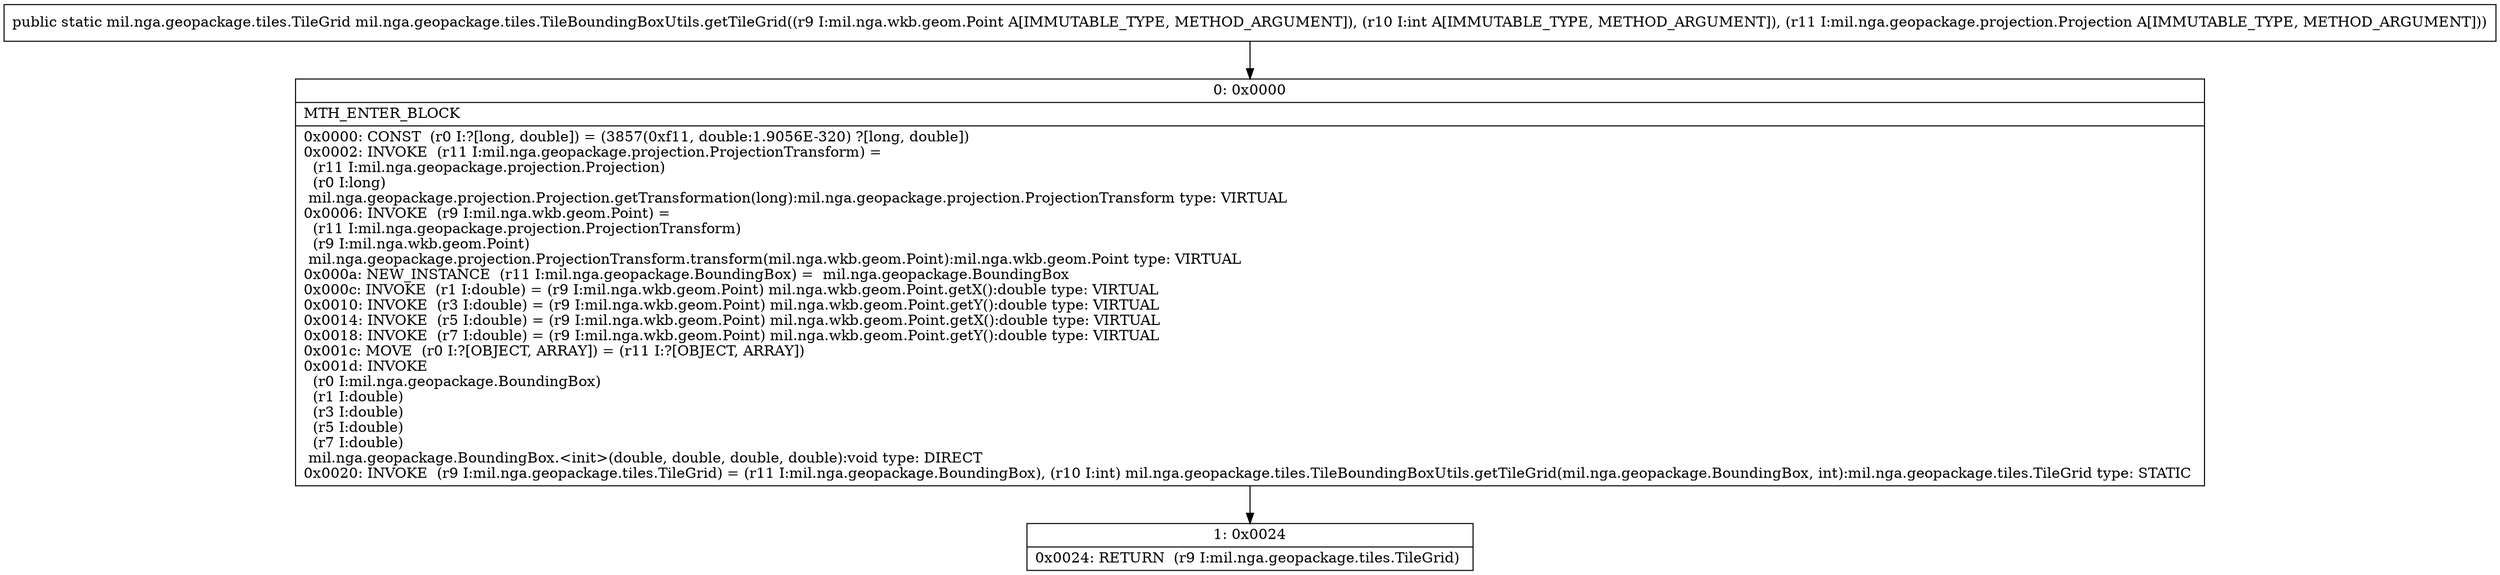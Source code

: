 digraph "CFG formil.nga.geopackage.tiles.TileBoundingBoxUtils.getTileGrid(Lmil\/nga\/wkb\/geom\/Point;ILmil\/nga\/geopackage\/projection\/Projection;)Lmil\/nga\/geopackage\/tiles\/TileGrid;" {
Node_0 [shape=record,label="{0\:\ 0x0000|MTH_ENTER_BLOCK\l|0x0000: CONST  (r0 I:?[long, double]) = (3857(0xf11, double:1.9056E\-320) ?[long, double]) \l0x0002: INVOKE  (r11 I:mil.nga.geopackage.projection.ProjectionTransform) = \l  (r11 I:mil.nga.geopackage.projection.Projection)\l  (r0 I:long)\l mil.nga.geopackage.projection.Projection.getTransformation(long):mil.nga.geopackage.projection.ProjectionTransform type: VIRTUAL \l0x0006: INVOKE  (r9 I:mil.nga.wkb.geom.Point) = \l  (r11 I:mil.nga.geopackage.projection.ProjectionTransform)\l  (r9 I:mil.nga.wkb.geom.Point)\l mil.nga.geopackage.projection.ProjectionTransform.transform(mil.nga.wkb.geom.Point):mil.nga.wkb.geom.Point type: VIRTUAL \l0x000a: NEW_INSTANCE  (r11 I:mil.nga.geopackage.BoundingBox) =  mil.nga.geopackage.BoundingBox \l0x000c: INVOKE  (r1 I:double) = (r9 I:mil.nga.wkb.geom.Point) mil.nga.wkb.geom.Point.getX():double type: VIRTUAL \l0x0010: INVOKE  (r3 I:double) = (r9 I:mil.nga.wkb.geom.Point) mil.nga.wkb.geom.Point.getY():double type: VIRTUAL \l0x0014: INVOKE  (r5 I:double) = (r9 I:mil.nga.wkb.geom.Point) mil.nga.wkb.geom.Point.getX():double type: VIRTUAL \l0x0018: INVOKE  (r7 I:double) = (r9 I:mil.nga.wkb.geom.Point) mil.nga.wkb.geom.Point.getY():double type: VIRTUAL \l0x001c: MOVE  (r0 I:?[OBJECT, ARRAY]) = (r11 I:?[OBJECT, ARRAY]) \l0x001d: INVOKE  \l  (r0 I:mil.nga.geopackage.BoundingBox)\l  (r1 I:double)\l  (r3 I:double)\l  (r5 I:double)\l  (r7 I:double)\l mil.nga.geopackage.BoundingBox.\<init\>(double, double, double, double):void type: DIRECT \l0x0020: INVOKE  (r9 I:mil.nga.geopackage.tiles.TileGrid) = (r11 I:mil.nga.geopackage.BoundingBox), (r10 I:int) mil.nga.geopackage.tiles.TileBoundingBoxUtils.getTileGrid(mil.nga.geopackage.BoundingBox, int):mil.nga.geopackage.tiles.TileGrid type: STATIC \l}"];
Node_1 [shape=record,label="{1\:\ 0x0024|0x0024: RETURN  (r9 I:mil.nga.geopackage.tiles.TileGrid) \l}"];
MethodNode[shape=record,label="{public static mil.nga.geopackage.tiles.TileGrid mil.nga.geopackage.tiles.TileBoundingBoxUtils.getTileGrid((r9 I:mil.nga.wkb.geom.Point A[IMMUTABLE_TYPE, METHOD_ARGUMENT]), (r10 I:int A[IMMUTABLE_TYPE, METHOD_ARGUMENT]), (r11 I:mil.nga.geopackage.projection.Projection A[IMMUTABLE_TYPE, METHOD_ARGUMENT])) }"];
MethodNode -> Node_0;
Node_0 -> Node_1;
}

